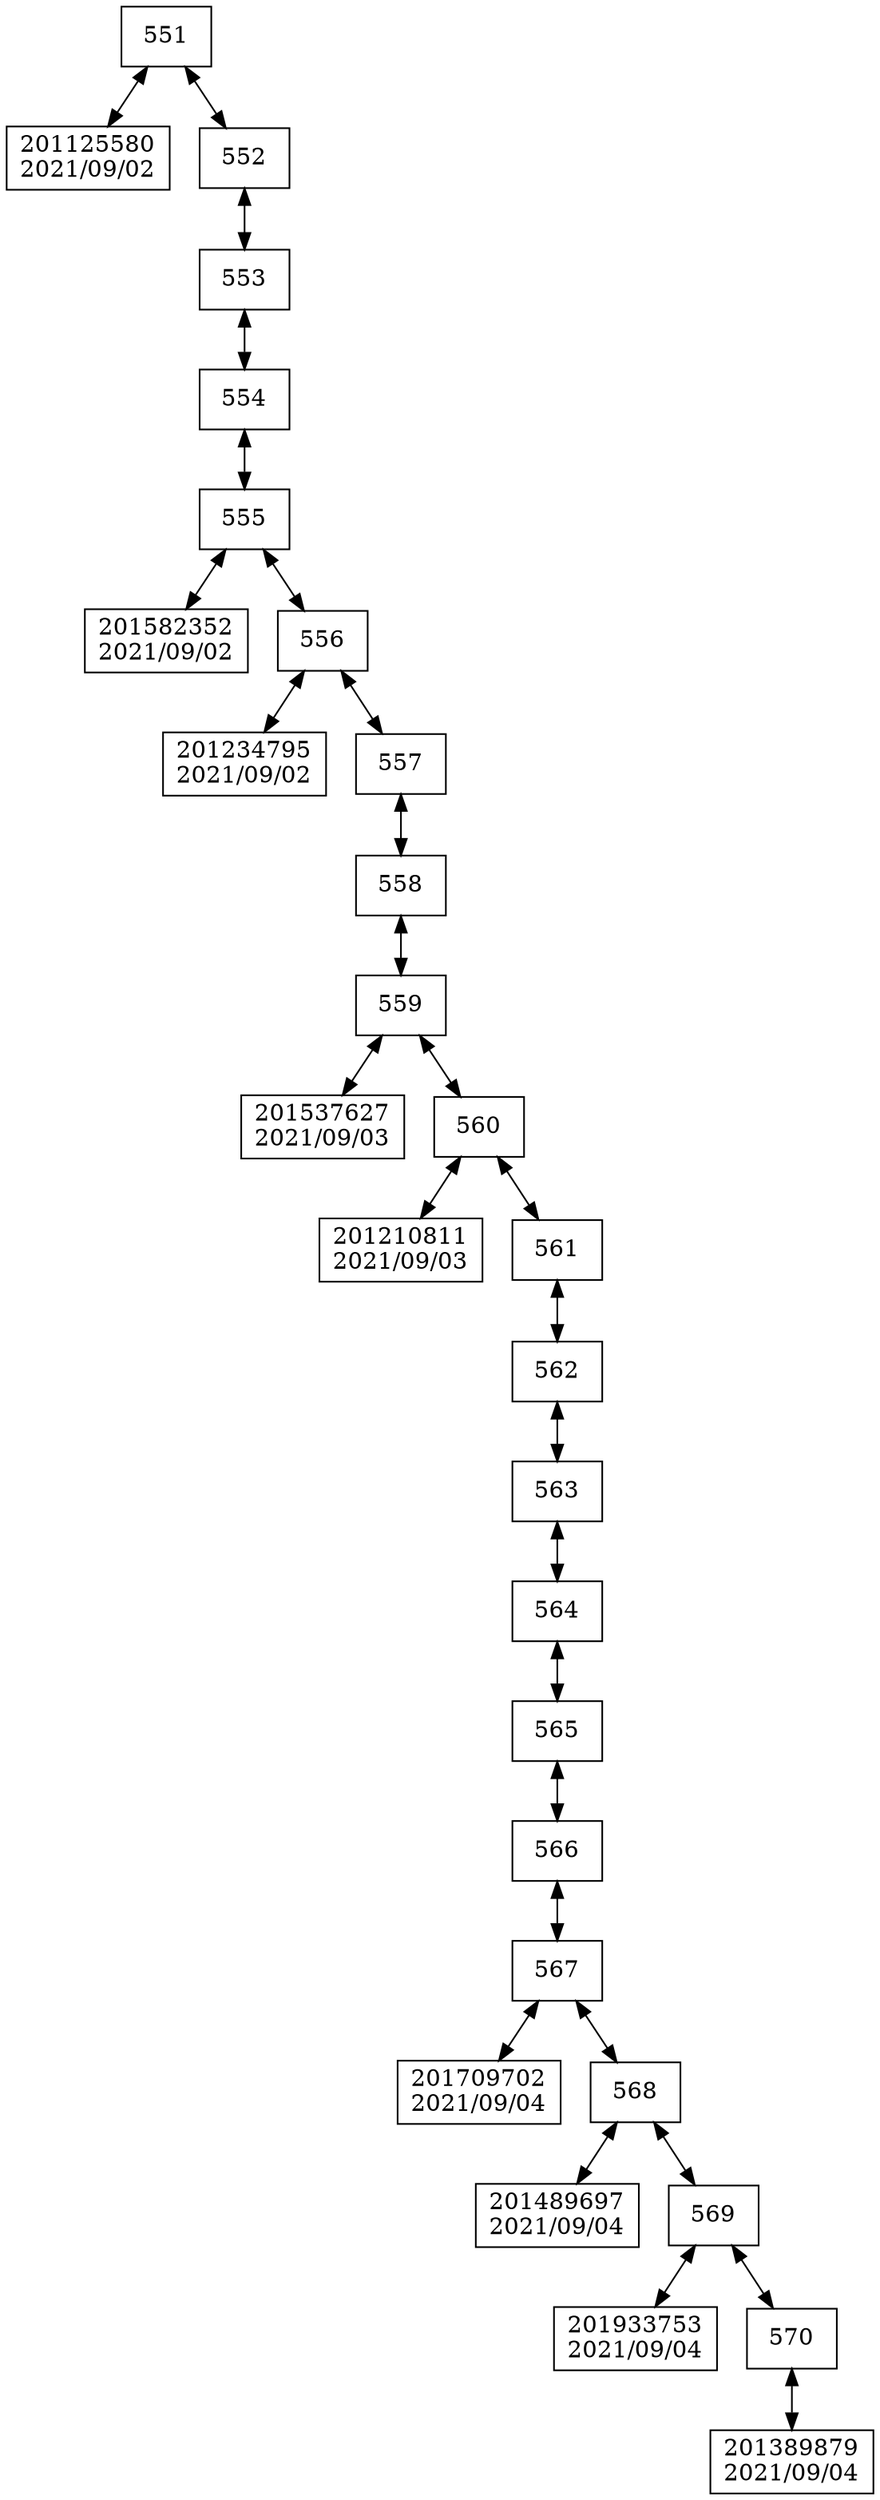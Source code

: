 digraph G{
 rankdir = TB; 
node [shape=box]; 
compound=true; 
"551"[label="551"];
"201125580"[label="201125580
2021/09/02"];
"552"[label="552"];
"553"[label="553"];
"554"[label="554"];
"555"[label="555"];
"201582352"[label="201582352
2021/09/02"];
"556"[label="556"];
"201234795"[label="201234795
2021/09/02"];
"557"[label="557"];
"558"[label="558"];
"559"[label="559"];
"201537627"[label="201537627
2021/09/03"];
"560"[label="560"];
"201210811"[label="201210811
2021/09/03"];
"561"[label="561"];
"562"[label="562"];
"563"[label="563"];
"564"[label="564"];
"565"[label="565"];
"566"[label="566"];
"567"[label="567"];
"201709702"[label="201709702
2021/09/04"];
"568"[label="568"];
"201489697"[label="201489697
2021/09/04"];
"569"[label="569"];
"201933753"[label="201933753
2021/09/04"];
"570"[label="570"];
"201389879"[label="201389879
2021/09/04"];
"551" -> "201125580"[dir="both"];
"551" -> "552"[dir="both"];
"552" -> "553"[dir="both"];
"553" -> "554"[dir="both"];
"554" -> "555"[dir="both"];
"555" -> "201582352"[dir="both"];
"555" -> "556"[dir="both"];
"556" -> "201234795"[dir="both"];
"556" -> "557"[dir="both"];
"557" -> "558"[dir="both"];
"558" -> "559"[dir="both"];
"559" -> "201537627"[dir="both"];
"559" -> "560"[dir="both"];
"560" -> "201210811"[dir="both"];
"560" -> "561"[dir="both"];
"561" -> "562"[dir="both"];
"562" -> "563"[dir="both"];
"563" -> "564"[dir="both"];
"564" -> "565"[dir="both"];
"565" -> "566"[dir="both"];
"566" -> "567"[dir="both"];
"567" -> "201709702"[dir="both"];
"567" -> "568"[dir="both"];
"568" -> "201489697"[dir="both"];
"568" -> "569"[dir="both"];
"569" -> "201933753"[dir="both"];
"569" -> "570"[dir="both"];
"570" -> "201389879"[dir="both"];

}

